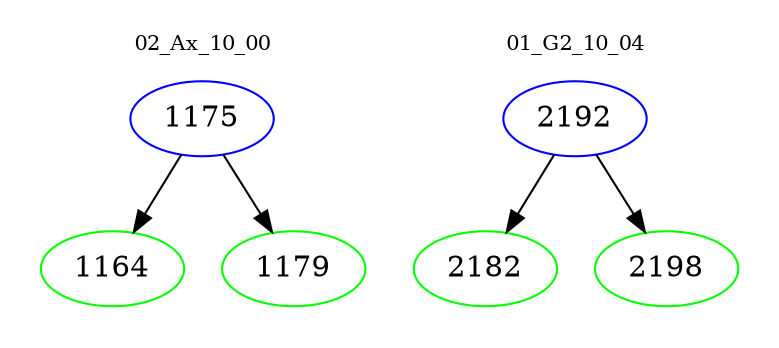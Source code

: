 digraph{
subgraph cluster_0 {
color = white
label = "02_Ax_10_00";
fontsize=10;
T0_1175 [label="1175", color="blue"]
T0_1175 -> T0_1164 [color="black"]
T0_1164 [label="1164", color="green"]
T0_1175 -> T0_1179 [color="black"]
T0_1179 [label="1179", color="green"]
}
subgraph cluster_1 {
color = white
label = "01_G2_10_04";
fontsize=10;
T1_2192 [label="2192", color="blue"]
T1_2192 -> T1_2182 [color="black"]
T1_2182 [label="2182", color="green"]
T1_2192 -> T1_2198 [color="black"]
T1_2198 [label="2198", color="green"]
}
}
